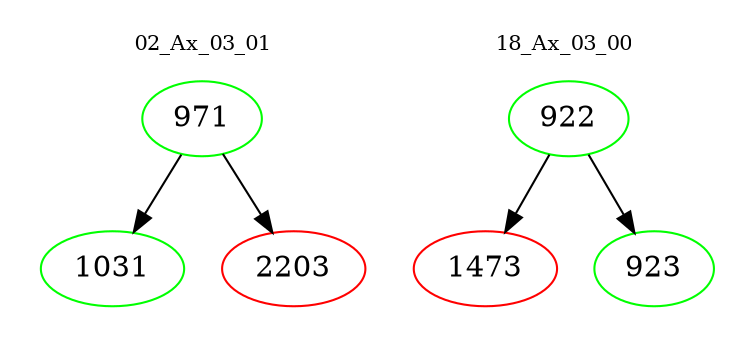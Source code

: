 digraph{
subgraph cluster_0 {
color = white
label = "02_Ax_03_01";
fontsize=10;
T0_971 [label="971", color="green"]
T0_971 -> T0_1031 [color="black"]
T0_1031 [label="1031", color="green"]
T0_971 -> T0_2203 [color="black"]
T0_2203 [label="2203", color="red"]
}
subgraph cluster_1 {
color = white
label = "18_Ax_03_00";
fontsize=10;
T1_922 [label="922", color="green"]
T1_922 -> T1_1473 [color="black"]
T1_1473 [label="1473", color="red"]
T1_922 -> T1_923 [color="black"]
T1_923 [label="923", color="green"]
}
}
